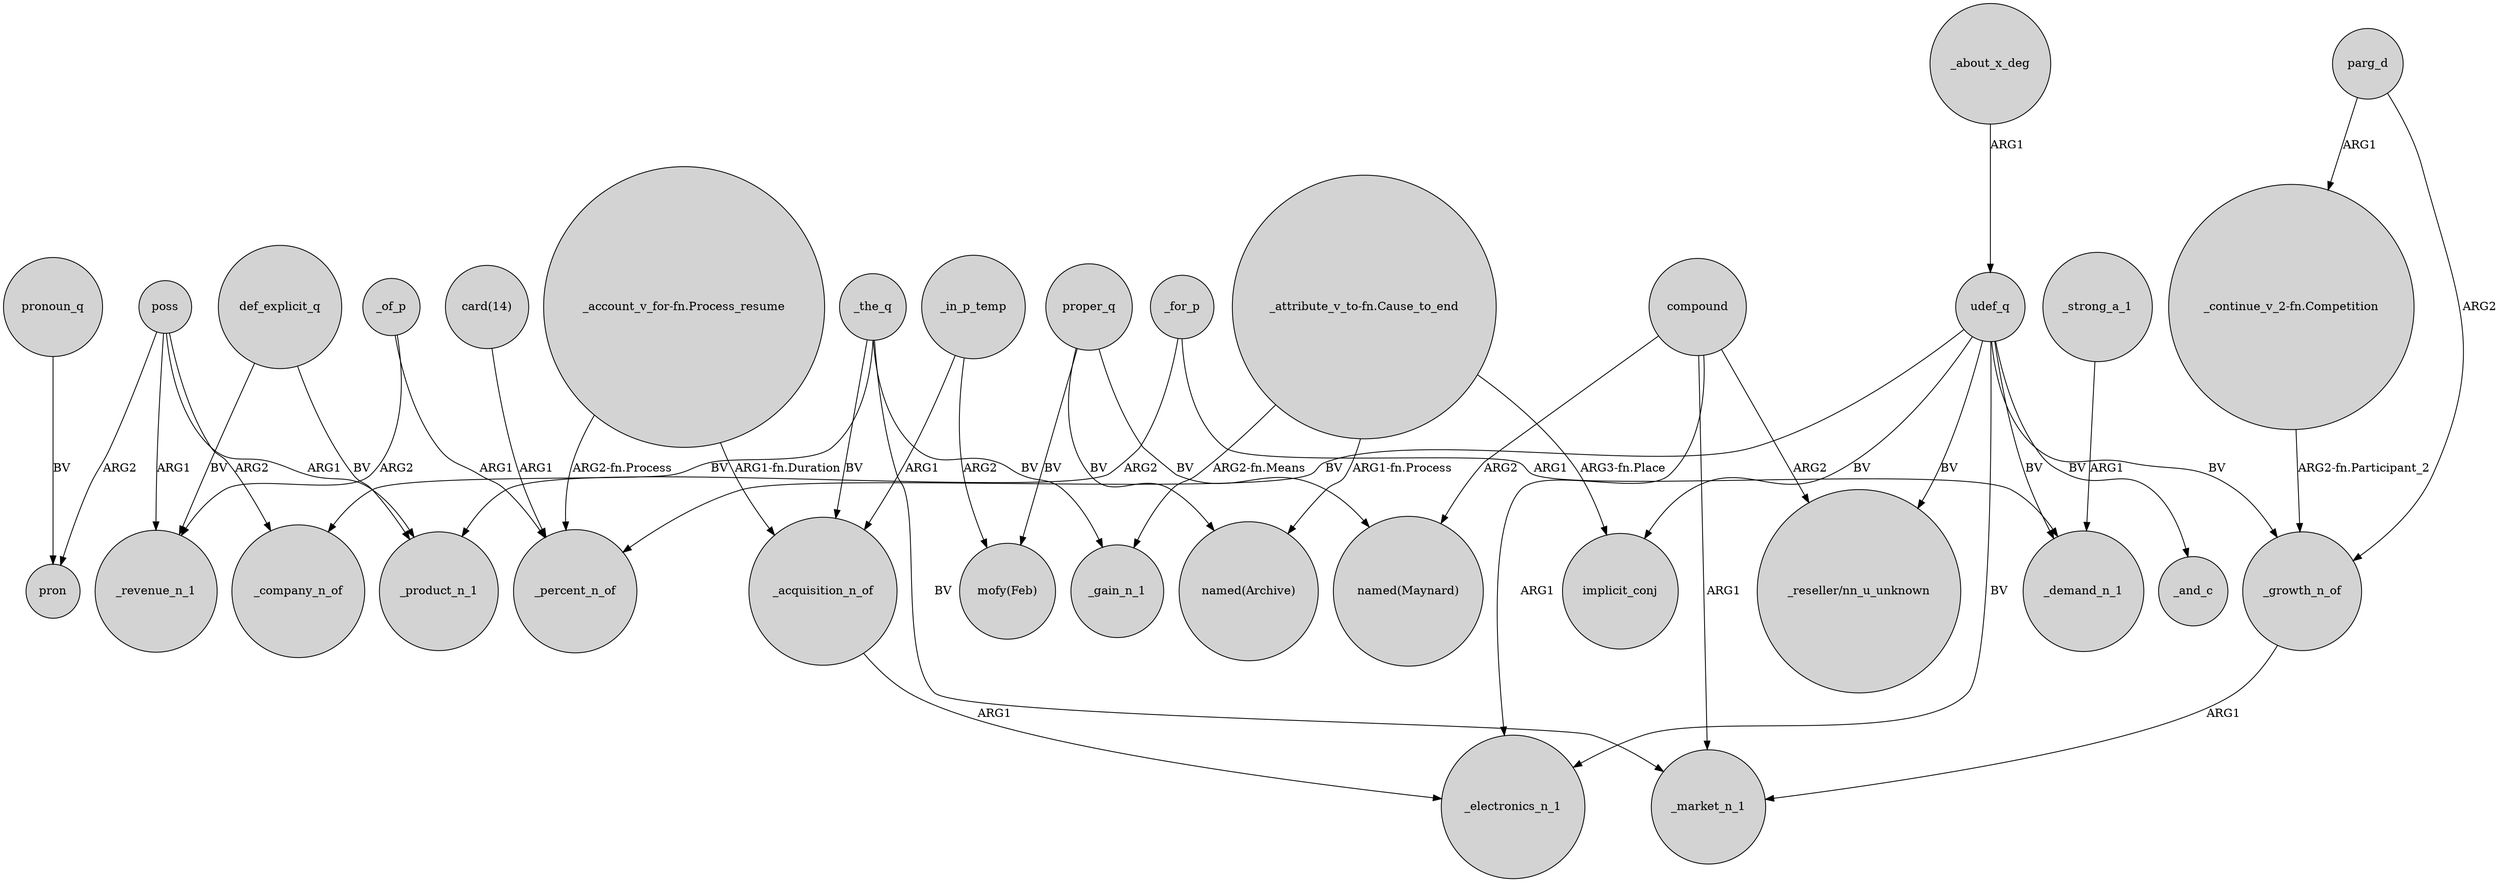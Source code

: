 digraph {
	node [shape=circle style=filled]
	def_explicit_q -> _product_n_1 [label=BV]
	_for_p -> _demand_n_1 [label=ARG1]
	udef_q -> "_reseller/nn_u_unknown" [label=BV]
	parg_d -> _growth_n_of [label=ARG2]
	"_account_v_for-fn.Process_resume" -> _acquisition_n_of [label="ARG1-fn.Duration"]
	compound -> _electronics_n_1 [label=ARG1]
	poss -> _revenue_n_1 [label=ARG1]
	compound -> "named(Maynard)" [label=ARG2]
	_for_p -> _product_n_1 [label=ARG2]
	parg_d -> "_continue_v_2-fn.Competition" [label=ARG1]
	udef_q -> _electronics_n_1 [label=BV]
	proper_q -> "mofy(Feb)" [label=BV]
	_the_q -> _acquisition_n_of [label=BV]
	compound -> "_reseller/nn_u_unknown" [label=ARG2]
	"_attribute_v_to-fn.Cause_to_end" -> implicit_conj [label="ARG3-fn.Place"]
	udef_q -> _and_c [label=BV]
	_of_p -> _percent_n_of [label=ARG1]
	def_explicit_q -> _revenue_n_1 [label=BV]
	_the_q -> _market_n_1 [label=BV]
	_strong_a_1 -> _demand_n_1 [label=ARG1]
	_about_x_deg -> udef_q [label=ARG1]
	pronoun_q -> pron [label=BV]
	poss -> pron [label=ARG2]
	"_account_v_for-fn.Process_resume" -> _percent_n_of [label="ARG2-fn.Process"]
	poss -> _company_n_of [label=ARG2]
	_acquisition_n_of -> _electronics_n_1 [label=ARG1]
	proper_q -> "named(Archive)" [label=BV]
	"card(14)" -> _percent_n_of [label=ARG1]
	udef_q -> _percent_n_of [label=BV]
	_the_q -> _gain_n_1 [label=BV]
	"_attribute_v_to-fn.Cause_to_end" -> "named(Archive)" [label="ARG1-fn.Process"]
	udef_q -> _demand_n_1 [label=BV]
	"_attribute_v_to-fn.Cause_to_end" -> _gain_n_1 [label="ARG2-fn.Means"]
	_of_p -> _revenue_n_1 [label=ARG2]
	_in_p_temp -> _acquisition_n_of [label=ARG1]
	_growth_n_of -> _market_n_1 [label=ARG1]
	udef_q -> _growth_n_of [label=BV]
	proper_q -> "named(Maynard)" [label=BV]
	_in_p_temp -> "mofy(Feb)" [label=ARG2]
	poss -> _product_n_1 [label=ARG1]
	compound -> _market_n_1 [label=ARG1]
	_the_q -> _company_n_of [label=BV]
	udef_q -> implicit_conj [label=BV]
	"_continue_v_2-fn.Competition" -> _growth_n_of [label="ARG2-fn.Participant_2"]
}
